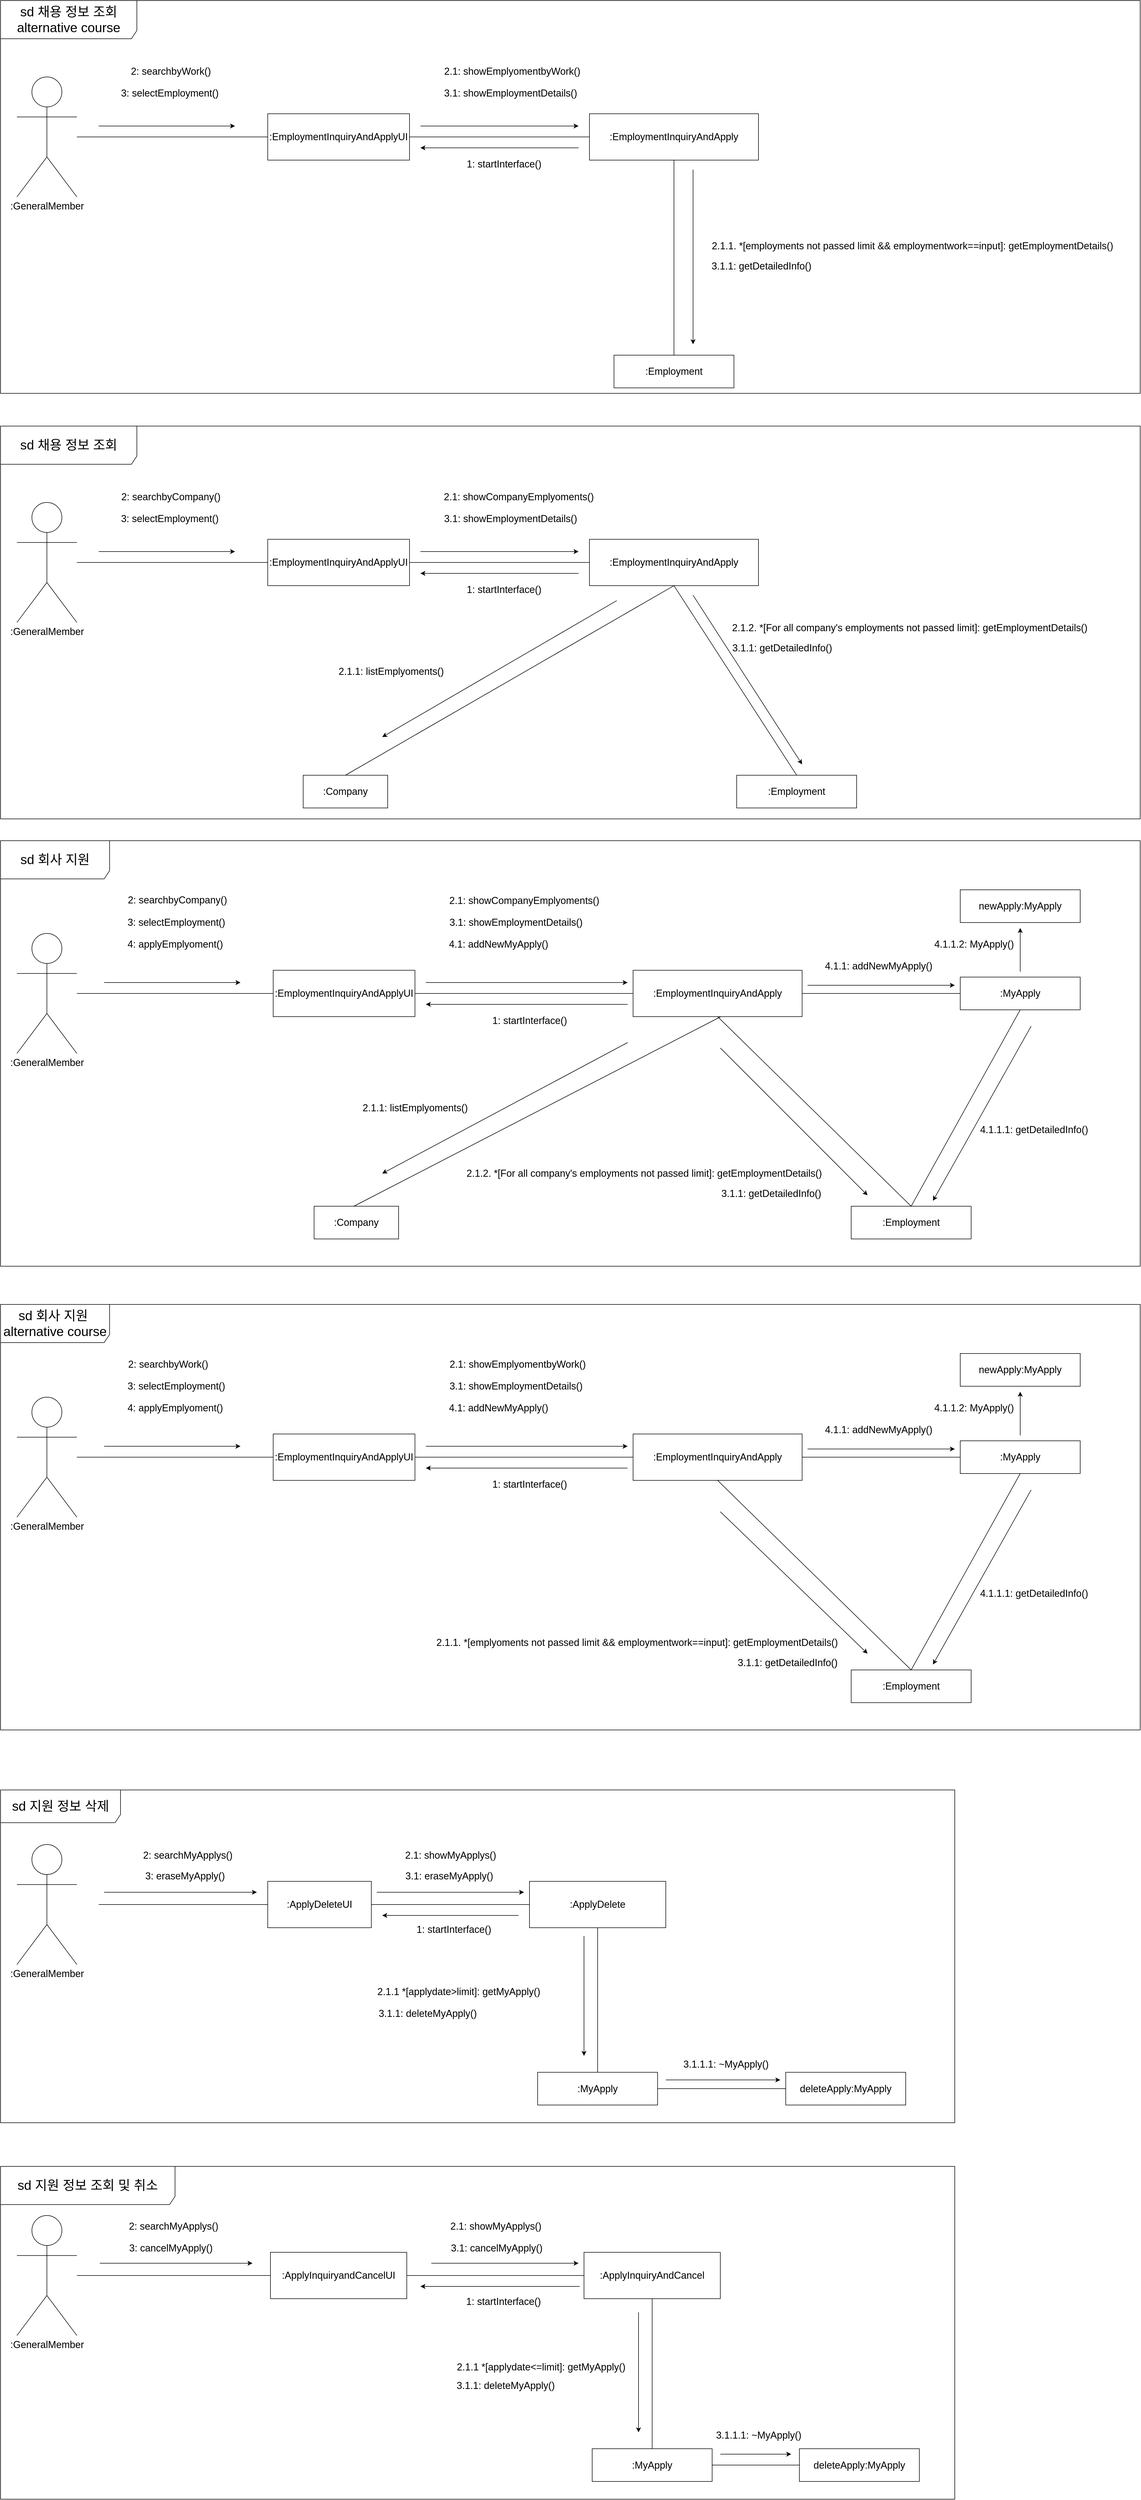 <mxfile version="21.2.8" type="device">
  <diagram name="페이지-1" id="loX1GWIg0YwVXHlp89LK">
    <mxGraphModel dx="1663" dy="4276" grid="1" gridSize="10" guides="1" tooltips="1" connect="1" arrows="1" fold="1" page="1" pageScale="1" pageWidth="827" pageHeight="1169" math="0" shadow="0">
      <root>
        <mxCell id="0" />
        <mxCell id="1" parent="0" />
        <mxCell id="quF1uSy7DQYUhARwBzJB-1" value="&lt;font style=&quot;font-size: 18px;&quot;&gt;:GeneralMember&lt;/font&gt;" style="shape=umlActor;verticalLabelPosition=bottom;verticalAlign=top;html=1;outlineConnect=0;" parent="1" vertex="1">
          <mxGeometry x="70" y="1360" width="110" height="220" as="geometry" />
        </mxCell>
        <mxCell id="quF1uSy7DQYUhARwBzJB-2" value="&lt;font style=&quot;font-size: 18px;&quot;&gt;:ApplyDeleteUI&lt;/font&gt;" style="rounded=0;whiteSpace=wrap;html=1;" parent="1" vertex="1">
          <mxGeometry x="530" y="1427.5" width="190" height="85" as="geometry" />
        </mxCell>
        <mxCell id="quF1uSy7DQYUhARwBzJB-3" value="&lt;font style=&quot;font-size: 18px;&quot;&gt;:ApplyDelete&lt;/font&gt;" style="rounded=0;whiteSpace=wrap;html=1;" parent="1" vertex="1">
          <mxGeometry x="1010" y="1427.5" width="250" height="85" as="geometry" />
        </mxCell>
        <mxCell id="quF1uSy7DQYUhARwBzJB-4" value="" style="endArrow=none;html=1;rounded=0;entryX=0;entryY=0.5;entryDx=0;entryDy=0;" parent="1" target="quF1uSy7DQYUhARwBzJB-2" edge="1">
          <mxGeometry width="50" height="50" relative="1" as="geometry">
            <mxPoint x="220" y="1470" as="sourcePoint" />
            <mxPoint x="910" y="1617.5" as="targetPoint" />
          </mxGeometry>
        </mxCell>
        <mxCell id="quF1uSy7DQYUhARwBzJB-5" value="" style="endArrow=none;html=1;rounded=0;entryX=1;entryY=0.5;entryDx=0;entryDy=0;exitX=0;exitY=0.5;exitDx=0;exitDy=0;" parent="1" source="quF1uSy7DQYUhARwBzJB-3" target="quF1uSy7DQYUhARwBzJB-2" edge="1">
          <mxGeometry width="50" height="50" relative="1" as="geometry">
            <mxPoint x="860" y="1667.5" as="sourcePoint" />
            <mxPoint x="910" y="1617.5" as="targetPoint" />
          </mxGeometry>
        </mxCell>
        <mxCell id="quF1uSy7DQYUhARwBzJB-6" value="&lt;font style=&quot;font-size: 18px;&quot;&gt;2: searchMyApplys()&lt;/font&gt;" style="text;html=1;align=center;verticalAlign=middle;resizable=0;points=[];autosize=1;strokeColor=none;fillColor=none;" parent="1" vertex="1">
          <mxGeometry x="288" y="1360" width="190" height="40" as="geometry" />
        </mxCell>
        <mxCell id="quF1uSy7DQYUhARwBzJB-7" value="" style="endArrow=classic;html=1;rounded=0;" parent="1" edge="1">
          <mxGeometry width="50" height="50" relative="1" as="geometry">
            <mxPoint x="230" y="1447.5" as="sourcePoint" />
            <mxPoint x="510" y="1447.5" as="targetPoint" />
          </mxGeometry>
        </mxCell>
        <mxCell id="quF1uSy7DQYUhARwBzJB-8" value="&lt;font style=&quot;font-size: 18px;&quot;&gt;2.1: showMyApplys()&lt;/font&gt;" style="text;html=1;align=center;verticalAlign=middle;resizable=0;points=[];autosize=1;strokeColor=none;fillColor=none;" parent="1" vertex="1">
          <mxGeometry x="770" y="1360" width="190" height="40" as="geometry" />
        </mxCell>
        <mxCell id="quF1uSy7DQYUhARwBzJB-9" value="&lt;font style=&quot;font-size: 18px;&quot;&gt;2.1.1 *[applydate&amp;gt;limit]: getMyApply()&lt;/font&gt;" style="text;html=1;align=center;verticalAlign=middle;resizable=0;points=[];autosize=1;strokeColor=none;fillColor=none;" parent="1" vertex="1">
          <mxGeometry x="720" y="1610" width="320" height="40" as="geometry" />
        </mxCell>
        <mxCell id="quF1uSy7DQYUhARwBzJB-10" value="&lt;font style=&quot;font-size: 18px;&quot;&gt;3: eraseMyApply()&lt;/font&gt;" style="text;html=1;align=center;verticalAlign=middle;resizable=0;points=[];autosize=1;strokeColor=none;fillColor=none;" parent="1" vertex="1">
          <mxGeometry x="293" y="1397.5" width="170" height="40" as="geometry" />
        </mxCell>
        <mxCell id="quF1uSy7DQYUhARwBzJB-11" value="&lt;font style=&quot;font-size: 18px;&quot;&gt;&amp;nbsp; &amp;nbsp; &amp;nbsp;3.1: eraseMyApply()&lt;/font&gt;" style="text;html=1;align=center;verticalAlign=middle;resizable=0;points=[];autosize=1;strokeColor=none;fillColor=none;" parent="1" vertex="1">
          <mxGeometry x="745" y="1397.5" width="210" height="40" as="geometry" />
        </mxCell>
        <mxCell id="quF1uSy7DQYUhARwBzJB-12" value="" style="endArrow=classic;html=1;rounded=0;" parent="1" edge="1">
          <mxGeometry width="50" height="50" relative="1" as="geometry">
            <mxPoint x="730" y="1447.5" as="sourcePoint" />
            <mxPoint x="1000" y="1447.5" as="targetPoint" />
          </mxGeometry>
        </mxCell>
        <mxCell id="quF1uSy7DQYUhARwBzJB-13" value="&lt;font style=&quot;font-size: 18px;&quot;&gt;3.1.1: deleteMyApply()&lt;/font&gt;" style="text;html=1;align=center;verticalAlign=middle;resizable=0;points=[];autosize=1;strokeColor=none;fillColor=none;" parent="1" vertex="1">
          <mxGeometry x="723" y="1650" width="200" height="40" as="geometry" />
        </mxCell>
        <mxCell id="quF1uSy7DQYUhARwBzJB-14" value="&lt;font style=&quot;font-size: 18px;&quot;&gt;deleteApply:MyApply&lt;/font&gt;" style="rounded=0;whiteSpace=wrap;html=1;" parent="1" vertex="1">
          <mxGeometry x="1480" y="1777.5" width="220" height="60" as="geometry" />
        </mxCell>
        <mxCell id="quF1uSy7DQYUhARwBzJB-15" value="" style="endArrow=none;html=1;rounded=0;exitX=1;exitY=0.5;exitDx=0;exitDy=0;entryX=0;entryY=0.5;entryDx=0;entryDy=0;" parent="1" target="quF1uSy7DQYUhARwBzJB-14" edge="1">
          <mxGeometry width="50" height="50" relative="1" as="geometry">
            <mxPoint x="1245" y="1807.5" as="sourcePoint" />
            <mxPoint x="1390" y="1737.5" as="targetPoint" />
          </mxGeometry>
        </mxCell>
        <mxCell id="quF1uSy7DQYUhARwBzJB-16" value="" style="endArrow=classic;html=1;rounded=0;" parent="1" edge="1">
          <mxGeometry width="50" height="50" relative="1" as="geometry">
            <mxPoint x="1260" y="1791.5" as="sourcePoint" />
            <mxPoint x="1470" y="1791.5" as="targetPoint" />
          </mxGeometry>
        </mxCell>
        <mxCell id="quF1uSy7DQYUhARwBzJB-17" value="&lt;font style=&quot;font-size: 18px;&quot;&gt;3.1.1.1: ~MyApply()&lt;/font&gt;" style="text;html=1;align=center;verticalAlign=middle;resizable=0;points=[];autosize=1;strokeColor=none;fillColor=none;" parent="1" vertex="1">
          <mxGeometry x="1280" y="1742.5" width="180" height="40" as="geometry" />
        </mxCell>
        <mxCell id="quF1uSy7DQYUhARwBzJB-18" value="&lt;font style=&quot;font-size: 18px;&quot;&gt;:MyApply&lt;/font&gt;" style="rounded=0;whiteSpace=wrap;html=1;" parent="1" vertex="1">
          <mxGeometry x="1025" y="1777.5" width="220" height="60" as="geometry" />
        </mxCell>
        <mxCell id="quF1uSy7DQYUhARwBzJB-19" value="" style="endArrow=none;html=1;rounded=0;entryX=0.5;entryY=0;entryDx=0;entryDy=0;exitX=0.5;exitY=1;exitDx=0;exitDy=0;" parent="1" source="quF1uSy7DQYUhARwBzJB-3" target="quF1uSy7DQYUhARwBzJB-18" edge="1">
          <mxGeometry width="50" height="50" relative="1" as="geometry">
            <mxPoint x="1260" y="1467.5" as="sourcePoint" />
            <mxPoint x="1060" y="1737.5" as="targetPoint" />
          </mxGeometry>
        </mxCell>
        <mxCell id="quF1uSy7DQYUhARwBzJB-20" value="" style="endArrow=classic;html=1;rounded=0;" parent="1" edge="1">
          <mxGeometry width="50" height="50" relative="1" as="geometry">
            <mxPoint x="1110" y="1527.5" as="sourcePoint" />
            <mxPoint x="1110" y="1747.5" as="targetPoint" />
          </mxGeometry>
        </mxCell>
        <mxCell id="quF1uSy7DQYUhARwBzJB-21" value="&lt;font style=&quot;font-size: 24px;&quot;&gt;sd 지원 정보 삭제&lt;/font&gt;" style="shape=umlFrame;whiteSpace=wrap;html=1;pointerEvents=0;width=220;height=60;" parent="1" vertex="1">
          <mxGeometry x="40" y="1260" width="1750" height="610" as="geometry" />
        </mxCell>
        <mxCell id="quF1uSy7DQYUhARwBzJB-22" value="&lt;font style=&quot;font-size: 24px;&quot;&gt;sd 지원 정보 조회 및 취소&lt;/font&gt;" style="shape=umlFrame;whiteSpace=wrap;html=1;pointerEvents=0;width=320;height=70;" parent="1" vertex="1">
          <mxGeometry x="40" y="1950" width="1750" height="610" as="geometry" />
        </mxCell>
        <mxCell id="quF1uSy7DQYUhARwBzJB-23" value="&lt;font style=&quot;font-size: 18px;&quot;&gt;:ApplyInquiryandCancelUI&lt;/font&gt;" style="rounded=0;whiteSpace=wrap;html=1;" parent="1" vertex="1">
          <mxGeometry x="535" y="2107.5" width="250" height="85" as="geometry" />
        </mxCell>
        <mxCell id="quF1uSy7DQYUhARwBzJB-24" value="&lt;font style=&quot;font-size: 18px;&quot;&gt;:ApplyInquiryAndCancel&lt;/font&gt;" style="rounded=0;whiteSpace=wrap;html=1;" parent="1" vertex="1">
          <mxGeometry x="1110" y="2107.5" width="250" height="85" as="geometry" />
        </mxCell>
        <mxCell id="quF1uSy7DQYUhARwBzJB-25" value="&lt;font style=&quot;font-size: 18px;&quot;&gt;:GeneralMember&lt;/font&gt;" style="shape=umlActor;verticalLabelPosition=bottom;verticalAlign=top;html=1;outlineConnect=0;" parent="1" vertex="1">
          <mxGeometry x="70" y="2040" width="110" height="220" as="geometry" />
        </mxCell>
        <mxCell id="quF1uSy7DQYUhARwBzJB-26" value="" style="endArrow=none;html=1;rounded=0;entryX=0;entryY=0.5;entryDx=0;entryDy=0;" parent="1" source="quF1uSy7DQYUhARwBzJB-25" target="quF1uSy7DQYUhARwBzJB-23" edge="1">
          <mxGeometry width="50" height="50" relative="1" as="geometry">
            <mxPoint x="900" y="2347.5" as="sourcePoint" />
            <mxPoint x="950" y="2297.5" as="targetPoint" />
          </mxGeometry>
        </mxCell>
        <mxCell id="quF1uSy7DQYUhARwBzJB-27" value="" style="endArrow=none;html=1;rounded=0;entryX=1;entryY=0.5;entryDx=0;entryDy=0;exitX=0;exitY=0.5;exitDx=0;exitDy=0;" parent="1" source="quF1uSy7DQYUhARwBzJB-24" target="quF1uSy7DQYUhARwBzJB-23" edge="1">
          <mxGeometry width="50" height="50" relative="1" as="geometry">
            <mxPoint x="900" y="2347.5" as="sourcePoint" />
            <mxPoint x="950" y="2297.5" as="targetPoint" />
          </mxGeometry>
        </mxCell>
        <mxCell id="quF1uSy7DQYUhARwBzJB-28" value="&lt;font style=&quot;font-size: 18px;&quot;&gt;2: searchMyApplys()&lt;/font&gt;" style="text;html=1;align=center;verticalAlign=middle;resizable=0;points=[];autosize=1;strokeColor=none;fillColor=none;" parent="1" vertex="1">
          <mxGeometry x="262" y="2040" width="190" height="40" as="geometry" />
        </mxCell>
        <mxCell id="quF1uSy7DQYUhARwBzJB-29" value="" style="endArrow=classic;html=1;rounded=0;" parent="1" edge="1">
          <mxGeometry width="50" height="50" relative="1" as="geometry">
            <mxPoint x="222" y="2127.5" as="sourcePoint" />
            <mxPoint x="502" y="2127.5" as="targetPoint" />
          </mxGeometry>
        </mxCell>
        <mxCell id="quF1uSy7DQYUhARwBzJB-30" value="&lt;font style=&quot;font-size: 18px;&quot;&gt;2.1: showMyApplys()&lt;/font&gt;" style="text;html=1;align=center;verticalAlign=middle;resizable=0;points=[];autosize=1;strokeColor=none;fillColor=none;" parent="1" vertex="1">
          <mxGeometry x="853" y="2040" width="190" height="40" as="geometry" />
        </mxCell>
        <mxCell id="quF1uSy7DQYUhARwBzJB-31" value="&lt;font style=&quot;font-size: 18px;&quot;&gt;:MyApply&lt;/font&gt;" style="rounded=0;whiteSpace=wrap;html=1;" parent="1" vertex="1">
          <mxGeometry x="1125" y="2467.5" width="220" height="60" as="geometry" />
        </mxCell>
        <mxCell id="quF1uSy7DQYUhARwBzJB-32" value="" style="endArrow=none;html=1;rounded=0;entryX=0.5;entryY=1;entryDx=0;entryDy=0;exitX=0.5;exitY=0;exitDx=0;exitDy=0;" parent="1" source="quF1uSy7DQYUhARwBzJB-31" target="quF1uSy7DQYUhARwBzJB-24" edge="1">
          <mxGeometry width="50" height="50" relative="1" as="geometry">
            <mxPoint x="920" y="2347.5" as="sourcePoint" />
            <mxPoint x="970" y="2297.5" as="targetPoint" />
          </mxGeometry>
        </mxCell>
        <mxCell id="quF1uSy7DQYUhARwBzJB-33" value="" style="endArrow=classic;html=1;rounded=0;" parent="1" edge="1">
          <mxGeometry width="50" height="50" relative="1" as="geometry">
            <mxPoint x="1210" y="2217.5" as="sourcePoint" />
            <mxPoint x="1210" y="2437.5" as="targetPoint" />
          </mxGeometry>
        </mxCell>
        <mxCell id="quF1uSy7DQYUhARwBzJB-34" value="&lt;font style=&quot;font-size: 18px;&quot;&gt;2.1.1 *[applydate&amp;lt;=limit]: getMyApply()&lt;/font&gt;" style="text;html=1;align=center;verticalAlign=middle;resizable=0;points=[];autosize=1;strokeColor=none;fillColor=none;" parent="1" vertex="1">
          <mxGeometry x="866" y="2298" width="330" height="40" as="geometry" />
        </mxCell>
        <mxCell id="quF1uSy7DQYUhARwBzJB-35" value="&lt;font style=&quot;font-size: 18px;&quot;&gt;3: cancelMyApply()&lt;/font&gt;" style="text;html=1;align=center;verticalAlign=middle;resizable=0;points=[];autosize=1;strokeColor=none;fillColor=none;" parent="1" vertex="1">
          <mxGeometry x="262" y="2080" width="180" height="40" as="geometry" />
        </mxCell>
        <mxCell id="quF1uSy7DQYUhARwBzJB-36" value="&lt;font style=&quot;font-size: 18px;&quot;&gt;&amp;nbsp; &amp;nbsp; &amp;nbsp;3.1: cancelMyApply()&lt;/font&gt;" style="text;html=1;align=center;verticalAlign=middle;resizable=0;points=[];autosize=1;strokeColor=none;fillColor=none;" parent="1" vertex="1">
          <mxGeometry x="827" y="2080" width="220" height="40" as="geometry" />
        </mxCell>
        <mxCell id="quF1uSy7DQYUhARwBzJB-37" value="" style="endArrow=classic;html=1;rounded=0;" parent="1" edge="1">
          <mxGeometry width="50" height="50" relative="1" as="geometry">
            <mxPoint x="830" y="2127.5" as="sourcePoint" />
            <mxPoint x="1100" y="2127.5" as="targetPoint" />
          </mxGeometry>
        </mxCell>
        <mxCell id="quF1uSy7DQYUhARwBzJB-38" value="&lt;font style=&quot;font-size: 18px;&quot;&gt;3.1.1: deleteMyApply()&lt;/font&gt;" style="text;html=1;align=center;verticalAlign=middle;resizable=0;points=[];autosize=1;strokeColor=none;fillColor=none;" parent="1" vertex="1">
          <mxGeometry x="866" y="2331.5" width="200" height="40" as="geometry" />
        </mxCell>
        <mxCell id="quF1uSy7DQYUhARwBzJB-39" value="&lt;font style=&quot;font-size: 18px;&quot;&gt;deleteApply:MyApply&lt;/font&gt;" style="rounded=0;whiteSpace=wrap;html=1;" parent="1" vertex="1">
          <mxGeometry x="1505" y="2467.5" width="220" height="60" as="geometry" />
        </mxCell>
        <mxCell id="quF1uSy7DQYUhARwBzJB-40" value="&lt;font style=&quot;font-size: 18px;&quot;&gt;3.1.1.1: ~MyApply()&lt;/font&gt;" style="text;html=1;align=center;verticalAlign=middle;resizable=0;points=[];autosize=1;strokeColor=none;fillColor=none;" parent="1" vertex="1">
          <mxGeometry x="1340" y="2422.5" width="180" height="40" as="geometry" />
        </mxCell>
        <mxCell id="quF1uSy7DQYUhARwBzJB-41" value="" style="endArrow=classic;html=1;rounded=0;" parent="1" edge="1">
          <mxGeometry width="50" height="50" relative="1" as="geometry">
            <mxPoint x="1360" y="2477.5" as="sourcePoint" />
            <mxPoint x="1490" y="2477.5" as="targetPoint" />
          </mxGeometry>
        </mxCell>
        <mxCell id="quF1uSy7DQYUhARwBzJB-42" value="" style="endArrow=none;html=1;rounded=0;entryX=0;entryY=0.5;entryDx=0;entryDy=0;exitX=1;exitY=0.5;exitDx=0;exitDy=0;" parent="1" source="quF1uSy7DQYUhARwBzJB-31" target="quF1uSy7DQYUhARwBzJB-39" edge="1">
          <mxGeometry width="50" height="50" relative="1" as="geometry">
            <mxPoint x="1340" y="2497.5" as="sourcePoint" />
            <mxPoint x="1540" y="2498" as="targetPoint" />
          </mxGeometry>
        </mxCell>
        <mxCell id="yYso_XX4nIZLWj4gBr1q-2" value="" style="group" parent="1" vertex="1" connectable="0">
          <mxGeometry x="810" y="2170" width="292" height="48" as="geometry" />
        </mxCell>
        <mxCell id="yYso_XX4nIZLWj4gBr1q-3" value="" style="endArrow=classic;html=1;rounded=0;" parent="yYso_XX4nIZLWj4gBr1q-2" edge="1">
          <mxGeometry width="50" height="50" relative="1" as="geometry">
            <mxPoint x="292" as="sourcePoint" />
            <mxPoint as="targetPoint" />
          </mxGeometry>
        </mxCell>
        <mxCell id="yYso_XX4nIZLWj4gBr1q-4" value="&lt;font style=&quot;font-size: 18px;&quot;&gt;1: startInterface()&lt;/font&gt;" style="text;html=1;align=center;verticalAlign=middle;resizable=0;points=[];autosize=1;strokeColor=none;fillColor=none;" parent="yYso_XX4nIZLWj4gBr1q-2" vertex="1">
          <mxGeometry x="71.811" y="8" width="160" height="40" as="geometry" />
        </mxCell>
        <mxCell id="yYso_XX4nIZLWj4gBr1q-5" value="" style="group" parent="1" vertex="1" connectable="0">
          <mxGeometry x="740" y="1490" width="250" height="46" as="geometry" />
        </mxCell>
        <mxCell id="yYso_XX4nIZLWj4gBr1q-6" value="" style="endArrow=classic;html=1;rounded=0;" parent="yYso_XX4nIZLWj4gBr1q-5" edge="1">
          <mxGeometry width="50" height="50" relative="1" as="geometry">
            <mxPoint x="250" as="sourcePoint" />
            <mxPoint as="targetPoint" />
          </mxGeometry>
        </mxCell>
        <mxCell id="yYso_XX4nIZLWj4gBr1q-7" value="&lt;font style=&quot;font-size: 18px;&quot;&gt;1: startInterface()&lt;/font&gt;" style="text;html=1;align=center;verticalAlign=middle;resizable=0;points=[];autosize=1;strokeColor=none;fillColor=none;" parent="yYso_XX4nIZLWj4gBr1q-5" vertex="1">
          <mxGeometry x="51.324" y="6" width="160" height="40" as="geometry" />
        </mxCell>
        <mxCell id="WO4MqIb6YECw_nZwngJ--2" value="" style="group" parent="1" vertex="1" connectable="0">
          <mxGeometry x="40" y="-1240" width="2090" height="720" as="geometry" />
        </mxCell>
        <mxCell id="quF1uSy7DQYUhARwBzJB-43" value="&lt;font style=&quot;font-size: 24px;&quot;&gt;sd 채용 정보 조회&lt;/font&gt;" style="shape=umlFrame;whiteSpace=wrap;html=1;pointerEvents=0;width=250;height=70;" parent="WO4MqIb6YECw_nZwngJ--2" vertex="1">
          <mxGeometry width="2090" height="720" as="geometry" />
        </mxCell>
        <mxCell id="quF1uSy7DQYUhARwBzJB-44" value="&lt;font style=&quot;font-size: 18px;&quot;&gt;:GeneralMember&lt;/font&gt;" style="shape=umlActor;verticalLabelPosition=bottom;verticalAlign=top;html=1;outlineConnect=0;" parent="WO4MqIb6YECw_nZwngJ--2" vertex="1">
          <mxGeometry x="30" y="140" width="110" height="220" as="geometry" />
        </mxCell>
        <mxCell id="quF1uSy7DQYUhARwBzJB-45" value="&lt;font style=&quot;font-size: 18px;&quot;&gt;:EmploymentInquiryAndApplyUI&lt;/font&gt;" style="rounded=0;whiteSpace=wrap;html=1;" parent="WO4MqIb6YECw_nZwngJ--2" vertex="1">
          <mxGeometry x="490" y="207.5" width="260" height="85" as="geometry" />
        </mxCell>
        <mxCell id="quF1uSy7DQYUhARwBzJB-46" value="&lt;font style=&quot;font-size: 18px;&quot;&gt;:EmploymentInquiryAndApply&lt;/font&gt;" style="rounded=0;whiteSpace=wrap;html=1;" parent="WO4MqIb6YECw_nZwngJ--2" vertex="1">
          <mxGeometry x="1080" y="207.5" width="310" height="85" as="geometry" />
        </mxCell>
        <mxCell id="quF1uSy7DQYUhARwBzJB-47" value="" style="endArrow=none;html=1;rounded=0;entryX=0;entryY=0.5;entryDx=0;entryDy=0;" parent="WO4MqIb6YECw_nZwngJ--2" source="quF1uSy7DQYUhARwBzJB-44" target="quF1uSy7DQYUhARwBzJB-45" edge="1">
          <mxGeometry width="50" height="50" relative="1" as="geometry">
            <mxPoint x="290" y="287.5" as="sourcePoint" />
            <mxPoint x="340" y="237.5" as="targetPoint" />
          </mxGeometry>
        </mxCell>
        <mxCell id="quF1uSy7DQYUhARwBzJB-48" value="" style="endArrow=none;html=1;rounded=0;entryX=0;entryY=0.5;entryDx=0;entryDy=0;exitX=1;exitY=0.5;exitDx=0;exitDy=0;" parent="WO4MqIb6YECw_nZwngJ--2" source="quF1uSy7DQYUhARwBzJB-45" target="quF1uSy7DQYUhARwBzJB-46" edge="1">
          <mxGeometry width="50" height="50" relative="1" as="geometry">
            <mxPoint x="860" y="270" as="sourcePoint" />
            <mxPoint x="910" y="220" as="targetPoint" />
          </mxGeometry>
        </mxCell>
        <mxCell id="quF1uSy7DQYUhARwBzJB-49" value="&lt;font style=&quot;font-size: 18px;&quot;&gt;:Company&lt;/font&gt;" style="rounded=0;whiteSpace=wrap;html=1;" parent="WO4MqIb6YECw_nZwngJ--2" vertex="1">
          <mxGeometry x="555" y="640" width="155" height="60" as="geometry" />
        </mxCell>
        <mxCell id="quF1uSy7DQYUhARwBzJB-50" value="&lt;font style=&quot;font-size: 18px;&quot;&gt;:Employment&lt;/font&gt;" style="rounded=0;whiteSpace=wrap;html=1;" parent="WO4MqIb6YECw_nZwngJ--2" vertex="1">
          <mxGeometry x="1350" y="640" width="220" height="60" as="geometry" />
        </mxCell>
        <mxCell id="quF1uSy7DQYUhARwBzJB-51" value="" style="endArrow=none;html=1;rounded=0;exitX=0.5;exitY=0;exitDx=0;exitDy=0;entryX=0.5;entryY=1;entryDx=0;entryDy=0;" parent="WO4MqIb6YECw_nZwngJ--2" source="quF1uSy7DQYUhARwBzJB-49" target="quF1uSy7DQYUhARwBzJB-46" edge="1">
          <mxGeometry width="50" height="50" relative="1" as="geometry">
            <mxPoint x="780" y="520" as="sourcePoint" />
            <mxPoint x="830" y="470" as="targetPoint" />
          </mxGeometry>
        </mxCell>
        <mxCell id="quF1uSy7DQYUhARwBzJB-52" value="" style="endArrow=none;html=1;rounded=0;exitX=0.5;exitY=0;exitDx=0;exitDy=0;entryX=0.5;entryY=1;entryDx=0;entryDy=0;" parent="WO4MqIb6YECw_nZwngJ--2" source="quF1uSy7DQYUhARwBzJB-50" target="quF1uSy7DQYUhARwBzJB-46" edge="1">
          <mxGeometry width="50" height="50" relative="1" as="geometry">
            <mxPoint x="1010" y="570" as="sourcePoint" />
            <mxPoint x="1130" y="300" as="targetPoint" />
          </mxGeometry>
        </mxCell>
        <mxCell id="quF1uSy7DQYUhARwBzJB-54" value="" style="endArrow=classic;html=1;rounded=0;" parent="WO4MqIb6YECw_nZwngJ--2" edge="1">
          <mxGeometry width="50" height="50" relative="1" as="geometry">
            <mxPoint x="1130" y="320" as="sourcePoint" />
            <mxPoint x="700" y="570" as="targetPoint" />
          </mxGeometry>
        </mxCell>
        <mxCell id="quF1uSy7DQYUhARwBzJB-55" value="" style="endArrow=classic;html=1;rounded=0;" parent="WO4MqIb6YECw_nZwngJ--2" edge="1">
          <mxGeometry width="50" height="50" relative="1" as="geometry">
            <mxPoint x="1270" y="310" as="sourcePoint" />
            <mxPoint x="1470" y="620" as="targetPoint" />
          </mxGeometry>
        </mxCell>
        <mxCell id="quF1uSy7DQYUhARwBzJB-56" value="" style="endArrow=classic;html=1;rounded=0;" parent="WO4MqIb6YECw_nZwngJ--2" edge="1">
          <mxGeometry width="50" height="50" relative="1" as="geometry">
            <mxPoint x="770" y="230" as="sourcePoint" />
            <mxPoint x="1060" y="230" as="targetPoint" />
          </mxGeometry>
        </mxCell>
        <mxCell id="quF1uSy7DQYUhARwBzJB-57" value="" style="endArrow=classic;html=1;rounded=0;" parent="WO4MqIb6YECw_nZwngJ--2" edge="1">
          <mxGeometry width="50" height="50" relative="1" as="geometry">
            <mxPoint x="180" y="230" as="sourcePoint" />
            <mxPoint x="430" y="230" as="targetPoint" />
          </mxGeometry>
        </mxCell>
        <mxCell id="quF1uSy7DQYUhARwBzJB-58" value="" style="endArrow=classic;html=1;rounded=0;" parent="WO4MqIb6YECw_nZwngJ--2" edge="1">
          <mxGeometry width="50" height="50" relative="1" as="geometry">
            <mxPoint x="1060" y="270" as="sourcePoint" />
            <mxPoint x="770" y="270" as="targetPoint" />
          </mxGeometry>
        </mxCell>
        <mxCell id="quF1uSy7DQYUhARwBzJB-59" value="&lt;font style=&quot;font-size: 18px;&quot;&gt;1: startInterface()&lt;/font&gt;" style="text;html=1;align=center;verticalAlign=middle;resizable=0;points=[];autosize=1;strokeColor=none;fillColor=none;" parent="WO4MqIb6YECw_nZwngJ--2" vertex="1">
          <mxGeometry x="843" y="280" width="160" height="40" as="geometry" />
        </mxCell>
        <mxCell id="quF1uSy7DQYUhARwBzJB-60" value="&lt;font style=&quot;font-size: 18px;&quot;&gt;2: searchbyCompany()&lt;/font&gt;" style="text;html=1;align=center;verticalAlign=middle;resizable=0;points=[];autosize=1;strokeColor=none;fillColor=none;" parent="WO4MqIb6YECw_nZwngJ--2" vertex="1">
          <mxGeometry x="207" y="110" width="210" height="40" as="geometry" />
        </mxCell>
        <mxCell id="quF1uSy7DQYUhARwBzJB-61" value="&lt;font style=&quot;font-size: 18px;&quot;&gt;2.1: showCompanyEmplyoments()&lt;/font&gt;" style="text;html=1;align=center;verticalAlign=middle;resizable=0;points=[];autosize=1;strokeColor=none;fillColor=none;" parent="WO4MqIb6YECw_nZwngJ--2" vertex="1">
          <mxGeometry x="800" y="110" width="300" height="40" as="geometry" />
        </mxCell>
        <mxCell id="quF1uSy7DQYUhARwBzJB-62" value="&lt;font style=&quot;font-size: 18px;&quot;&gt;2.1.1: listEmplyoments()&lt;/font&gt;" style="text;html=1;align=center;verticalAlign=middle;resizable=0;points=[];autosize=1;strokeColor=none;fillColor=none;" parent="WO4MqIb6YECw_nZwngJ--2" vertex="1">
          <mxGeometry x="606" y="430" width="220" height="40" as="geometry" />
        </mxCell>
        <mxCell id="quF1uSy7DQYUhARwBzJB-63" value="&lt;font style=&quot;font-size: 18px;&quot;&gt;2.1.2. *[For all company&#39;s employments not passed limit]: getEmploymentDetails()&lt;/font&gt;" style="text;html=1;align=center;verticalAlign=middle;resizable=0;points=[];autosize=1;strokeColor=none;fillColor=none;" parent="WO4MqIb6YECw_nZwngJ--2" vertex="1">
          <mxGeometry x="1327" y="350" width="680" height="40" as="geometry" />
        </mxCell>
        <mxCell id="quF1uSy7DQYUhARwBzJB-64" value="&lt;font style=&quot;font-size: 18px;&quot;&gt;3.1: showEmploymentDetails()&lt;/font&gt;" style="text;html=1;align=center;verticalAlign=middle;resizable=0;points=[];autosize=1;strokeColor=none;fillColor=none;" parent="WO4MqIb6YECw_nZwngJ--2" vertex="1">
          <mxGeometry x="800" y="150" width="270" height="40" as="geometry" />
        </mxCell>
        <mxCell id="quF1uSy7DQYUhARwBzJB-65" value="&lt;span style=&quot;color: rgb(0, 0, 0); font-family: Helvetica; font-size: 18px; font-style: normal; font-variant-ligatures: normal; font-variant-caps: normal; font-weight: 400; letter-spacing: normal; orphans: 2; text-align: center; text-indent: 0px; text-transform: none; widows: 2; word-spacing: 0px; -webkit-text-stroke-width: 0px; background-color: rgb(251, 251, 251); text-decoration-thickness: initial; text-decoration-style: initial; text-decoration-color: initial; float: none; display: inline !important;&quot;&gt;3.1.1: getDetailedInfo()&lt;/span&gt;" style="text;whiteSpace=wrap;html=1;" parent="WO4MqIb6YECw_nZwngJ--2" vertex="1">
          <mxGeometry x="1340" y="390" width="560" height="50" as="geometry" />
        </mxCell>
        <mxCell id="quF1uSy7DQYUhARwBzJB-66" value="&lt;font style=&quot;font-size: 18px;&quot;&gt;3: selectEmployment()&lt;/font&gt;" style="text;html=1;align=center;verticalAlign=middle;resizable=0;points=[];autosize=1;strokeColor=none;fillColor=none;" parent="WO4MqIb6YECw_nZwngJ--2" vertex="1">
          <mxGeometry x="210" y="150" width="200" height="40" as="geometry" />
        </mxCell>
        <mxCell id="WO4MqIb6YECw_nZwngJ--3" value="" style="group" parent="1" vertex="1" connectable="0">
          <mxGeometry x="40" y="-2020" width="2090" height="720" as="geometry" />
        </mxCell>
        <mxCell id="WO4MqIb6YECw_nZwngJ--4" value="&lt;font style=&quot;font-size: 24px;&quot;&gt;sd 채용 정보 조회 alternative course&lt;/font&gt;" style="shape=umlFrame;whiteSpace=wrap;html=1;pointerEvents=0;width=250;height=70;" parent="WO4MqIb6YECw_nZwngJ--3" vertex="1">
          <mxGeometry width="2090" height="720" as="geometry" />
        </mxCell>
        <mxCell id="WO4MqIb6YECw_nZwngJ--5" value="&lt;font style=&quot;font-size: 18px;&quot;&gt;:GeneralMember&lt;/font&gt;" style="shape=umlActor;verticalLabelPosition=bottom;verticalAlign=top;html=1;outlineConnect=0;" parent="WO4MqIb6YECw_nZwngJ--3" vertex="1">
          <mxGeometry x="30" y="140" width="110" height="220" as="geometry" />
        </mxCell>
        <mxCell id="WO4MqIb6YECw_nZwngJ--6" value="&lt;font style=&quot;font-size: 18px;&quot;&gt;:EmploymentInquiryAndApplyUI&lt;/font&gt;" style="rounded=0;whiteSpace=wrap;html=1;" parent="WO4MqIb6YECw_nZwngJ--3" vertex="1">
          <mxGeometry x="490" y="207.5" width="260" height="85" as="geometry" />
        </mxCell>
        <mxCell id="WO4MqIb6YECw_nZwngJ--7" value="&lt;font style=&quot;font-size: 18px;&quot;&gt;:EmploymentInquiryAndApply&lt;/font&gt;" style="rounded=0;whiteSpace=wrap;html=1;" parent="WO4MqIb6YECw_nZwngJ--3" vertex="1">
          <mxGeometry x="1080" y="207.5" width="310" height="85" as="geometry" />
        </mxCell>
        <mxCell id="WO4MqIb6YECw_nZwngJ--8" value="" style="endArrow=none;html=1;rounded=0;entryX=0;entryY=0.5;entryDx=0;entryDy=0;" parent="WO4MqIb6YECw_nZwngJ--3" source="WO4MqIb6YECw_nZwngJ--5" target="WO4MqIb6YECw_nZwngJ--6" edge="1">
          <mxGeometry width="50" height="50" relative="1" as="geometry">
            <mxPoint x="290" y="287.5" as="sourcePoint" />
            <mxPoint x="340" y="237.5" as="targetPoint" />
          </mxGeometry>
        </mxCell>
        <mxCell id="WO4MqIb6YECw_nZwngJ--9" value="" style="endArrow=none;html=1;rounded=0;entryX=0;entryY=0.5;entryDx=0;entryDy=0;exitX=1;exitY=0.5;exitDx=0;exitDy=0;" parent="WO4MqIb6YECw_nZwngJ--3" source="WO4MqIb6YECw_nZwngJ--6" target="WO4MqIb6YECw_nZwngJ--7" edge="1">
          <mxGeometry width="50" height="50" relative="1" as="geometry">
            <mxPoint x="860" y="270" as="sourcePoint" />
            <mxPoint x="910" y="220" as="targetPoint" />
          </mxGeometry>
        </mxCell>
        <mxCell id="WO4MqIb6YECw_nZwngJ--11" value="&lt;font style=&quot;font-size: 18px;&quot;&gt;:Employment&lt;/font&gt;" style="rounded=0;whiteSpace=wrap;html=1;" parent="WO4MqIb6YECw_nZwngJ--3" vertex="1">
          <mxGeometry x="1125" y="650" width="220" height="60" as="geometry" />
        </mxCell>
        <mxCell id="WO4MqIb6YECw_nZwngJ--13" value="" style="endArrow=none;html=1;rounded=0;exitX=0.5;exitY=0;exitDx=0;exitDy=0;entryX=0.5;entryY=1;entryDx=0;entryDy=0;" parent="WO4MqIb6YECw_nZwngJ--3" source="WO4MqIb6YECw_nZwngJ--11" target="WO4MqIb6YECw_nZwngJ--7" edge="1">
          <mxGeometry width="50" height="50" relative="1" as="geometry">
            <mxPoint x="1010" y="570" as="sourcePoint" />
            <mxPoint x="1130" y="300" as="targetPoint" />
          </mxGeometry>
        </mxCell>
        <mxCell id="WO4MqIb6YECw_nZwngJ--15" value="" style="endArrow=classic;html=1;rounded=0;" parent="WO4MqIb6YECw_nZwngJ--3" edge="1">
          <mxGeometry width="50" height="50" relative="1" as="geometry">
            <mxPoint x="1270" y="310" as="sourcePoint" />
            <mxPoint x="1270" y="630" as="targetPoint" />
          </mxGeometry>
        </mxCell>
        <mxCell id="WO4MqIb6YECw_nZwngJ--16" value="" style="endArrow=classic;html=1;rounded=0;" parent="WO4MqIb6YECw_nZwngJ--3" edge="1">
          <mxGeometry width="50" height="50" relative="1" as="geometry">
            <mxPoint x="770" y="230" as="sourcePoint" />
            <mxPoint x="1060" y="230" as="targetPoint" />
          </mxGeometry>
        </mxCell>
        <mxCell id="WO4MqIb6YECw_nZwngJ--17" value="" style="endArrow=classic;html=1;rounded=0;" parent="WO4MqIb6YECw_nZwngJ--3" edge="1">
          <mxGeometry width="50" height="50" relative="1" as="geometry">
            <mxPoint x="180" y="230" as="sourcePoint" />
            <mxPoint x="430" y="230" as="targetPoint" />
          </mxGeometry>
        </mxCell>
        <mxCell id="WO4MqIb6YECw_nZwngJ--18" value="" style="endArrow=classic;html=1;rounded=0;" parent="WO4MqIb6YECw_nZwngJ--3" edge="1">
          <mxGeometry width="50" height="50" relative="1" as="geometry">
            <mxPoint x="1060" y="270" as="sourcePoint" />
            <mxPoint x="770" y="270" as="targetPoint" />
          </mxGeometry>
        </mxCell>
        <mxCell id="WO4MqIb6YECw_nZwngJ--19" value="&lt;font style=&quot;font-size: 18px;&quot;&gt;1: startInterface()&lt;/font&gt;" style="text;html=1;align=center;verticalAlign=middle;resizable=0;points=[];autosize=1;strokeColor=none;fillColor=none;" parent="WO4MqIb6YECw_nZwngJ--3" vertex="1">
          <mxGeometry x="843" y="280" width="160" height="40" as="geometry" />
        </mxCell>
        <mxCell id="WO4MqIb6YECw_nZwngJ--20" value="&lt;font style=&quot;font-size: 18px;&quot;&gt;2: searchbyWork()&lt;/font&gt;" style="text;html=1;align=center;verticalAlign=middle;resizable=0;points=[];autosize=1;strokeColor=none;fillColor=none;" parent="WO4MqIb6YECw_nZwngJ--3" vertex="1">
          <mxGeometry x="227" y="110" width="170" height="40" as="geometry" />
        </mxCell>
        <mxCell id="WO4MqIb6YECw_nZwngJ--21" value="&lt;font style=&quot;font-size: 18px;&quot;&gt;2.1: showEmplyomentbyWork()&lt;/font&gt;" style="text;html=1;align=center;verticalAlign=middle;resizable=0;points=[];autosize=1;strokeColor=none;fillColor=none;" parent="WO4MqIb6YECw_nZwngJ--3" vertex="1">
          <mxGeometry x="803" y="110" width="270" height="40" as="geometry" />
        </mxCell>
        <mxCell id="WO4MqIb6YECw_nZwngJ--24" value="&lt;font style=&quot;font-size: 18px;&quot;&gt;3.1: showEmploymentDetails()&lt;/font&gt;" style="text;html=1;align=center;verticalAlign=middle;resizable=0;points=[];autosize=1;strokeColor=none;fillColor=none;" parent="WO4MqIb6YECw_nZwngJ--3" vertex="1">
          <mxGeometry x="800" y="150" width="270" height="40" as="geometry" />
        </mxCell>
        <mxCell id="WO4MqIb6YECw_nZwngJ--26" value="&lt;font style=&quot;font-size: 18px;&quot;&gt;3: selectEmployment()&lt;/font&gt;" style="text;html=1;align=center;verticalAlign=middle;resizable=0;points=[];autosize=1;strokeColor=none;fillColor=none;" parent="WO4MqIb6YECw_nZwngJ--3" vertex="1">
          <mxGeometry x="210" y="150" width="200" height="40" as="geometry" />
        </mxCell>
        <mxCell id="WO4MqIb6YECw_nZwngJ--27" value="" style="group" parent="WO4MqIb6YECw_nZwngJ--3" vertex="1" connectable="0">
          <mxGeometry x="1290" y="430" width="730" height="90" as="geometry" />
        </mxCell>
        <mxCell id="WO4MqIb6YECw_nZwngJ--23" value="&lt;font style=&quot;font-size: 18px;&quot;&gt;2.1.1. *[employments not passed limit &amp;amp;&amp;amp; employmentwork==input]: getEmploymentDetails()&lt;/font&gt;" style="text;html=1;align=center;verticalAlign=middle;resizable=0;points=[];autosize=1;strokeColor=none;fillColor=none;" parent="WO4MqIb6YECw_nZwngJ--27" vertex="1">
          <mxGeometry x="2" width="760" height="40" as="geometry" />
        </mxCell>
        <mxCell id="WO4MqIb6YECw_nZwngJ--25" value="&lt;span style=&quot;color: rgb(0, 0, 0); font-family: Helvetica; font-size: 18px; font-style: normal; font-variant-ligatures: normal; font-variant-caps: normal; font-weight: 400; letter-spacing: normal; orphans: 2; text-align: center; text-indent: 0px; text-transform: none; widows: 2; word-spacing: 0px; -webkit-text-stroke-width: 0px; background-color: rgb(251, 251, 251); text-decoration-thickness: initial; text-decoration-style: initial; text-decoration-color: initial; float: none; display: inline !important;&quot;&gt;3.1.1: getDetailedInfo()&lt;/span&gt;" style="text;whiteSpace=wrap;html=1;" parent="WO4MqIb6YECw_nZwngJ--27" vertex="1">
          <mxGeometry x="12" y="40" width="560" height="50" as="geometry" />
        </mxCell>
        <mxCell id="WO4MqIb6YECw_nZwngJ--64" value="" style="group" parent="1" vertex="1" connectable="0">
          <mxGeometry x="40" y="370" width="2090" height="780" as="geometry" />
        </mxCell>
        <mxCell id="LOlrtVlAbT6EiUQsh2Mm-1" value="&lt;font style=&quot;font-size: 18px;&quot;&gt;:GeneralMember&lt;/font&gt;" style="shape=umlActor;verticalLabelPosition=bottom;verticalAlign=top;html=1;outlineConnect=0;" parent="WO4MqIb6YECw_nZwngJ--64" vertex="1">
          <mxGeometry x="30" y="170" width="110" height="220" as="geometry" />
        </mxCell>
        <mxCell id="LOlrtVlAbT6EiUQsh2Mm-2" value="&lt;font style=&quot;font-size: 18px;&quot;&gt;:EmploymentInquiryAndApplyUI&lt;/font&gt;" style="rounded=0;whiteSpace=wrap;html=1;" parent="WO4MqIb6YECw_nZwngJ--64" vertex="1">
          <mxGeometry x="500" y="237.5" width="260" height="85" as="geometry" />
        </mxCell>
        <mxCell id="LOlrtVlAbT6EiUQsh2Mm-3" value="&lt;font style=&quot;font-size: 18px;&quot;&gt;:EmploymentInquiryAndApply&lt;/font&gt;" style="rounded=0;whiteSpace=wrap;html=1;" parent="WO4MqIb6YECw_nZwngJ--64" vertex="1">
          <mxGeometry x="1160" y="237.5" width="310" height="85" as="geometry" />
        </mxCell>
        <mxCell id="LOlrtVlAbT6EiUQsh2Mm-4" value="" style="endArrow=none;html=1;rounded=0;entryX=0;entryY=0.5;entryDx=0;entryDy=0;" parent="WO4MqIb6YECw_nZwngJ--64" source="LOlrtVlAbT6EiUQsh2Mm-1" target="LOlrtVlAbT6EiUQsh2Mm-2" edge="1">
          <mxGeometry width="50" height="50" relative="1" as="geometry">
            <mxPoint x="300" y="317.5" as="sourcePoint" />
            <mxPoint x="350" y="267.5" as="targetPoint" />
          </mxGeometry>
        </mxCell>
        <mxCell id="LOlrtVlAbT6EiUQsh2Mm-5" value="" style="endArrow=none;html=1;rounded=0;entryX=0;entryY=0.5;entryDx=0;entryDy=0;exitX=1;exitY=0.5;exitDx=0;exitDy=0;" parent="WO4MqIb6YECw_nZwngJ--64" source="LOlrtVlAbT6EiUQsh2Mm-2" target="LOlrtVlAbT6EiUQsh2Mm-3" edge="1">
          <mxGeometry width="50" height="50" relative="1" as="geometry">
            <mxPoint x="870" y="300" as="sourcePoint" />
            <mxPoint x="920" y="250" as="targetPoint" />
          </mxGeometry>
        </mxCell>
        <mxCell id="LOlrtVlAbT6EiUQsh2Mm-7" value="&lt;font style=&quot;font-size: 18px;&quot;&gt;:Employment&lt;/font&gt;" style="rounded=0;whiteSpace=wrap;html=1;" parent="WO4MqIb6YECw_nZwngJ--64" vertex="1">
          <mxGeometry x="1560" y="670" width="220" height="60" as="geometry" />
        </mxCell>
        <mxCell id="LOlrtVlAbT6EiUQsh2Mm-9" value="" style="endArrow=none;html=1;rounded=0;exitX=0.5;exitY=0;exitDx=0;exitDy=0;entryX=0.5;entryY=1;entryDx=0;entryDy=0;" parent="WO4MqIb6YECw_nZwngJ--64" source="LOlrtVlAbT6EiUQsh2Mm-7" target="LOlrtVlAbT6EiUQsh2Mm-3" edge="1">
          <mxGeometry width="50" height="50" relative="1" as="geometry">
            <mxPoint x="1020" y="600" as="sourcePoint" />
            <mxPoint x="1140" y="330" as="targetPoint" />
          </mxGeometry>
        </mxCell>
        <mxCell id="LOlrtVlAbT6EiUQsh2Mm-12" value="" style="endArrow=classic;html=1;rounded=0;" parent="WO4MqIb6YECw_nZwngJ--64" edge="1">
          <mxGeometry width="50" height="50" relative="1" as="geometry">
            <mxPoint x="1320" y="380" as="sourcePoint" />
            <mxPoint x="1590" y="640" as="targetPoint" />
          </mxGeometry>
        </mxCell>
        <mxCell id="LOlrtVlAbT6EiUQsh2Mm-13" value="" style="endArrow=classic;html=1;rounded=0;" parent="WO4MqIb6YECw_nZwngJ--64" edge="1">
          <mxGeometry width="50" height="50" relative="1" as="geometry">
            <mxPoint x="780" y="260" as="sourcePoint" />
            <mxPoint x="1150" y="260" as="targetPoint" />
          </mxGeometry>
        </mxCell>
        <mxCell id="LOlrtVlAbT6EiUQsh2Mm-14" value="" style="endArrow=classic;html=1;rounded=0;" parent="WO4MqIb6YECw_nZwngJ--64" edge="1">
          <mxGeometry width="50" height="50" relative="1" as="geometry">
            <mxPoint x="190" y="260" as="sourcePoint" />
            <mxPoint x="440" y="260" as="targetPoint" />
          </mxGeometry>
        </mxCell>
        <mxCell id="LOlrtVlAbT6EiUQsh2Mm-17" value="&lt;font style=&quot;font-size: 18px;&quot;&gt;2: searchbyWork()&lt;/font&gt;" style="text;html=1;align=center;verticalAlign=middle;resizable=0;points=[];autosize=1;strokeColor=none;fillColor=none;" parent="WO4MqIb6YECw_nZwngJ--64" vertex="1">
          <mxGeometry x="222" y="90" width="170" height="40" as="geometry" />
        </mxCell>
        <mxCell id="LOlrtVlAbT6EiUQsh2Mm-18" value="&lt;font style=&quot;font-size: 18px;&quot;&gt;2.1: showEmplyomentbyWork()&lt;/font&gt;" style="text;html=1;align=center;verticalAlign=middle;resizable=0;points=[];autosize=1;strokeColor=none;fillColor=none;" parent="WO4MqIb6YECw_nZwngJ--64" vertex="1">
          <mxGeometry x="813" y="90" width="270" height="40" as="geometry" />
        </mxCell>
        <mxCell id="LOlrtVlAbT6EiUQsh2Mm-21" value="&lt;font style=&quot;font-size: 18px;&quot;&gt;3.1: showEmploymentDetails()&lt;/font&gt;" style="text;html=1;align=center;verticalAlign=middle;resizable=0;points=[];autosize=1;strokeColor=none;fillColor=none;" parent="WO4MqIb6YECw_nZwngJ--64" vertex="1">
          <mxGeometry x="810" y="130" width="270" height="40" as="geometry" />
        </mxCell>
        <mxCell id="LOlrtVlAbT6EiUQsh2Mm-22" value="&lt;span style=&quot;color: rgb(0, 0, 0); font-family: Helvetica; font-size: 18px; font-style: normal; font-variant-ligatures: normal; font-variant-caps: normal; font-weight: 400; letter-spacing: normal; orphans: 2; text-align: center; text-indent: 0px; text-transform: none; widows: 2; word-spacing: 0px; -webkit-text-stroke-width: 0px; background-color: rgb(251, 251, 251); text-decoration-thickness: initial; text-decoration-style: initial; text-decoration-color: initial; float: none; display: inline !important;&quot;&gt;3.1.1: getDetailedInfo()&lt;/span&gt;" style="text;whiteSpace=wrap;html=1;" parent="WO4MqIb6YECw_nZwngJ--64" vertex="1">
          <mxGeometry x="1350" y="640" width="560" height="50" as="geometry" />
        </mxCell>
        <mxCell id="LOlrtVlAbT6EiUQsh2Mm-23" value="&lt;font style=&quot;font-size: 18px;&quot;&gt;3: selectEmployment()&lt;/font&gt;" style="text;html=1;align=center;verticalAlign=middle;resizable=0;points=[];autosize=1;strokeColor=none;fillColor=none;" parent="WO4MqIb6YECw_nZwngJ--64" vertex="1">
          <mxGeometry x="222" y="130" width="200" height="40" as="geometry" />
        </mxCell>
        <mxCell id="LOlrtVlAbT6EiUQsh2Mm-24" value="&lt;font style=&quot;font-size: 18px;&quot;&gt;:MyApply&lt;/font&gt;" style="rounded=0;whiteSpace=wrap;html=1;" parent="WO4MqIb6YECw_nZwngJ--64" vertex="1">
          <mxGeometry x="1760" y="250" width="220" height="60" as="geometry" />
        </mxCell>
        <mxCell id="LOlrtVlAbT6EiUQsh2Mm-25" value="&lt;font style=&quot;font-size: 18px;&quot;&gt;4: applyEmplyoment()&lt;/font&gt;" style="text;html=1;align=center;verticalAlign=middle;resizable=0;points=[];autosize=1;strokeColor=none;fillColor=none;" parent="WO4MqIb6YECw_nZwngJ--64" vertex="1">
          <mxGeometry x="220" y="170" width="200" height="40" as="geometry" />
        </mxCell>
        <mxCell id="LOlrtVlAbT6EiUQsh2Mm-26" value="&lt;font style=&quot;font-size: 18px;&quot;&gt;4.1: addNewMyApply()&lt;/font&gt;" style="text;html=1;align=center;verticalAlign=middle;resizable=0;points=[];autosize=1;strokeColor=none;fillColor=none;" parent="WO4MqIb6YECw_nZwngJ--64" vertex="1">
          <mxGeometry x="808" y="170" width="210" height="40" as="geometry" />
        </mxCell>
        <mxCell id="LOlrtVlAbT6EiUQsh2Mm-27" value="&lt;font style=&quot;font-size: 18px;&quot;&gt;4.1.1: addNewMyApply()&lt;/font&gt;" style="text;html=1;align=center;verticalAlign=middle;resizable=0;points=[];autosize=1;strokeColor=none;fillColor=none;" parent="WO4MqIb6YECw_nZwngJ--64" vertex="1">
          <mxGeometry x="1500" y="210" width="220" height="40" as="geometry" />
        </mxCell>
        <mxCell id="55tQBfatClFE9SiBVYWM-2" value="&lt;font style=&quot;font-size: 18px;&quot;&gt;newApply:MyApply&lt;/font&gt;" style="rounded=0;whiteSpace=wrap;html=1;" parent="WO4MqIb6YECw_nZwngJ--64" vertex="1">
          <mxGeometry x="1760" y="90" width="220" height="60" as="geometry" />
        </mxCell>
        <mxCell id="55tQBfatClFE9SiBVYWM-4" value="&lt;font style=&quot;font-size: 18px;&quot;&gt;4.1.1.2: MyApply()&lt;/font&gt;" style="text;html=1;align=center;verticalAlign=middle;resizable=0;points=[];autosize=1;strokeColor=none;fillColor=none;" parent="WO4MqIb6YECw_nZwngJ--64" vertex="1">
          <mxGeometry x="1700" y="170" width="170" height="40" as="geometry" />
        </mxCell>
        <mxCell id="55tQBfatClFE9SiBVYWM-8" value="" style="endArrow=none;html=1;rounded=0;entryX=0;entryY=0.5;entryDx=0;entryDy=0;exitX=1;exitY=0.5;exitDx=0;exitDy=0;" parent="WO4MqIb6YECw_nZwngJ--64" source="LOlrtVlAbT6EiUQsh2Mm-3" target="LOlrtVlAbT6EiUQsh2Mm-24" edge="1">
          <mxGeometry width="50" height="50" relative="1" as="geometry">
            <mxPoint x="1500" y="320" as="sourcePoint" />
            <mxPoint x="1550" y="270" as="targetPoint" />
          </mxGeometry>
        </mxCell>
        <mxCell id="55tQBfatClFE9SiBVYWM-14" value="&lt;font style=&quot;font-size: 24px;&quot;&gt;sd 회사 지원&amp;nbsp;&lt;br&gt;alternative course&lt;br&gt;&lt;/font&gt;" style="shape=umlFrame;whiteSpace=wrap;html=1;pointerEvents=0;width=200;height=70;" parent="WO4MqIb6YECw_nZwngJ--64" vertex="1">
          <mxGeometry width="2090" height="780" as="geometry" />
        </mxCell>
        <mxCell id="T62NoO1S3RFAVfisKDKc-13" value="" style="endArrow=classic;html=1;rounded=0;" parent="WO4MqIb6YECw_nZwngJ--64" edge="1">
          <mxGeometry width="50" height="50" relative="1" as="geometry">
            <mxPoint x="1480" y="265" as="sourcePoint" />
            <mxPoint x="1750" y="265" as="targetPoint" />
          </mxGeometry>
        </mxCell>
        <mxCell id="T62NoO1S3RFAVfisKDKc-14" value="" style="endArrow=classic;html=1;rounded=0;" parent="WO4MqIb6YECw_nZwngJ--64" edge="1">
          <mxGeometry width="50" height="50" relative="1" as="geometry">
            <mxPoint x="1870" y="240" as="sourcePoint" />
            <mxPoint x="1870" y="160" as="targetPoint" />
          </mxGeometry>
        </mxCell>
        <mxCell id="BHU60EvXns1avt8QtMfU-1" value="" style="endArrow=none;html=1;rounded=0;entryX=0.5;entryY=1;entryDx=0;entryDy=0;exitX=0.5;exitY=0;exitDx=0;exitDy=0;" parent="WO4MqIb6YECw_nZwngJ--64" source="LOlrtVlAbT6EiUQsh2Mm-7" target="LOlrtVlAbT6EiUQsh2Mm-24" edge="1">
          <mxGeometry width="50" height="50" relative="1" as="geometry">
            <mxPoint x="1710" y="500" as="sourcePoint" />
            <mxPoint x="1760" y="450" as="targetPoint" />
          </mxGeometry>
        </mxCell>
        <mxCell id="BHU60EvXns1avt8QtMfU-2" value="" style="endArrow=classic;html=1;rounded=0;" parent="WO4MqIb6YECw_nZwngJ--64" edge="1">
          <mxGeometry width="50" height="50" relative="1" as="geometry">
            <mxPoint x="1890" y="340" as="sourcePoint" />
            <mxPoint x="1710" y="660" as="targetPoint" />
          </mxGeometry>
        </mxCell>
        <mxCell id="BHU60EvXns1avt8QtMfU-3" value="&lt;font style=&quot;font-size: 18px;&quot;&gt;4.1.1.1: getDetailedInfo()&lt;/font&gt;" style="text;html=1;align=center;verticalAlign=middle;resizable=0;points=[];autosize=1;strokeColor=none;fillColor=none;" parent="WO4MqIb6YECw_nZwngJ--64" vertex="1">
          <mxGeometry x="1785" y="510" width="220" height="40" as="geometry" />
        </mxCell>
        <mxCell id="yYso_XX4nIZLWj4gBr1q-1" value="" style="group" parent="WO4MqIb6YECw_nZwngJ--64" vertex="1" connectable="0">
          <mxGeometry x="780" y="300" width="370" height="50" as="geometry" />
        </mxCell>
        <mxCell id="LOlrtVlAbT6EiUQsh2Mm-15" value="" style="endArrow=classic;html=1;rounded=0;" parent="yYso_XX4nIZLWj4gBr1q-1" edge="1">
          <mxGeometry width="50" height="50" relative="1" as="geometry">
            <mxPoint x="370" as="sourcePoint" />
            <mxPoint as="targetPoint" />
          </mxGeometry>
        </mxCell>
        <mxCell id="LOlrtVlAbT6EiUQsh2Mm-16" value="&lt;font style=&quot;font-size: 18px;&quot;&gt;1: startInterface()&lt;/font&gt;" style="text;html=1;align=center;verticalAlign=middle;resizable=0;points=[];autosize=1;strokeColor=none;fillColor=none;" parent="yYso_XX4nIZLWj4gBr1q-1" vertex="1">
          <mxGeometry x="110" y="10" width="160" height="40" as="geometry" />
        </mxCell>
        <mxCell id="WO4MqIb6YECw_nZwngJ--98" value="&lt;font style=&quot;font-size: 18px;&quot;&gt;2.1.1. *[emplyoments not passed limit &amp;amp;&amp;amp; employmentwork==input]: getEmploymentDetails()&lt;/font&gt;" style="text;html=1;align=center;verticalAlign=middle;resizable=0;points=[];autosize=1;strokeColor=none;fillColor=none;" parent="WO4MqIb6YECw_nZwngJ--64" vertex="1">
          <mxGeometry x="787" y="600" width="760" height="40" as="geometry" />
        </mxCell>
        <mxCell id="WO4MqIb6YECw_nZwngJ--65" value="" style="group" parent="1" vertex="1" connectable="0">
          <mxGeometry x="40" y="-480" width="2090" height="780" as="geometry" />
        </mxCell>
        <mxCell id="WO4MqIb6YECw_nZwngJ--66" value="&lt;font style=&quot;font-size: 18px;&quot;&gt;:GeneralMember&lt;/font&gt;" style="shape=umlActor;verticalLabelPosition=bottom;verticalAlign=top;html=1;outlineConnect=0;" parent="WO4MqIb6YECw_nZwngJ--65" vertex="1">
          <mxGeometry x="30" y="170" width="110" height="220" as="geometry" />
        </mxCell>
        <mxCell id="WO4MqIb6YECw_nZwngJ--67" value="&lt;font style=&quot;font-size: 18px;&quot;&gt;:EmploymentInquiryAndApplyUI&lt;/font&gt;" style="rounded=0;whiteSpace=wrap;html=1;" parent="WO4MqIb6YECw_nZwngJ--65" vertex="1">
          <mxGeometry x="500" y="237.5" width="260" height="85" as="geometry" />
        </mxCell>
        <mxCell id="WO4MqIb6YECw_nZwngJ--68" value="&lt;font style=&quot;font-size: 18px;&quot;&gt;:EmploymentInquiryAndApply&lt;/font&gt;" style="rounded=0;whiteSpace=wrap;html=1;" parent="WO4MqIb6YECw_nZwngJ--65" vertex="1">
          <mxGeometry x="1160" y="237.5" width="310" height="85" as="geometry" />
        </mxCell>
        <mxCell id="WO4MqIb6YECw_nZwngJ--69" value="" style="endArrow=none;html=1;rounded=0;entryX=0;entryY=0.5;entryDx=0;entryDy=0;" parent="WO4MqIb6YECw_nZwngJ--65" source="WO4MqIb6YECw_nZwngJ--66" target="WO4MqIb6YECw_nZwngJ--67" edge="1">
          <mxGeometry width="50" height="50" relative="1" as="geometry">
            <mxPoint x="300" y="317.5" as="sourcePoint" />
            <mxPoint x="350" y="267.5" as="targetPoint" />
          </mxGeometry>
        </mxCell>
        <mxCell id="WO4MqIb6YECw_nZwngJ--70" value="" style="endArrow=none;html=1;rounded=0;entryX=0;entryY=0.5;entryDx=0;entryDy=0;exitX=1;exitY=0.5;exitDx=0;exitDy=0;" parent="WO4MqIb6YECw_nZwngJ--65" source="WO4MqIb6YECw_nZwngJ--67" target="WO4MqIb6YECw_nZwngJ--68" edge="1">
          <mxGeometry width="50" height="50" relative="1" as="geometry">
            <mxPoint x="870" y="300" as="sourcePoint" />
            <mxPoint x="920" y="250" as="targetPoint" />
          </mxGeometry>
        </mxCell>
        <mxCell id="WO4MqIb6YECw_nZwngJ--72" value="&lt;font style=&quot;font-size: 18px;&quot;&gt;:Employment&lt;/font&gt;" style="rounded=0;whiteSpace=wrap;html=1;" parent="WO4MqIb6YECw_nZwngJ--65" vertex="1">
          <mxGeometry x="1560" y="670" width="220" height="60" as="geometry" />
        </mxCell>
        <mxCell id="WO4MqIb6YECw_nZwngJ--74" value="" style="endArrow=none;html=1;rounded=0;exitX=0.5;exitY=0;exitDx=0;exitDy=0;entryX=0.5;entryY=1;entryDx=0;entryDy=0;" parent="WO4MqIb6YECw_nZwngJ--65" source="WO4MqIb6YECw_nZwngJ--72" target="WO4MqIb6YECw_nZwngJ--68" edge="1">
          <mxGeometry width="50" height="50" relative="1" as="geometry">
            <mxPoint x="1020" y="600" as="sourcePoint" />
            <mxPoint x="1140" y="330" as="targetPoint" />
          </mxGeometry>
        </mxCell>
        <mxCell id="WO4MqIb6YECw_nZwngJ--76" value="" style="endArrow=classic;html=1;rounded=0;" parent="WO4MqIb6YECw_nZwngJ--65" edge="1">
          <mxGeometry width="50" height="50" relative="1" as="geometry">
            <mxPoint x="1320" y="380" as="sourcePoint" />
            <mxPoint x="1590" y="650" as="targetPoint" />
          </mxGeometry>
        </mxCell>
        <mxCell id="WO4MqIb6YECw_nZwngJ--77" value="" style="endArrow=classic;html=1;rounded=0;" parent="WO4MqIb6YECw_nZwngJ--65" edge="1">
          <mxGeometry width="50" height="50" relative="1" as="geometry">
            <mxPoint x="780" y="260" as="sourcePoint" />
            <mxPoint x="1150" y="260" as="targetPoint" />
          </mxGeometry>
        </mxCell>
        <mxCell id="WO4MqIb6YECw_nZwngJ--78" value="" style="endArrow=classic;html=1;rounded=0;" parent="WO4MqIb6YECw_nZwngJ--65" edge="1">
          <mxGeometry width="50" height="50" relative="1" as="geometry">
            <mxPoint x="190" y="260" as="sourcePoint" />
            <mxPoint x="440" y="260" as="targetPoint" />
          </mxGeometry>
        </mxCell>
        <mxCell id="WO4MqIb6YECw_nZwngJ--79" value="&lt;font style=&quot;font-size: 18px;&quot;&gt;2: searchbyCompany()&lt;/font&gt;" style="text;html=1;align=center;verticalAlign=middle;resizable=0;points=[];autosize=1;strokeColor=none;fillColor=none;" parent="WO4MqIb6YECw_nZwngJ--65" vertex="1">
          <mxGeometry x="219" y="89" width="210" height="40" as="geometry" />
        </mxCell>
        <mxCell id="WO4MqIb6YECw_nZwngJ--80" value="&lt;font style=&quot;font-size: 18px;&quot;&gt;2.1: showCompanyEmplyoments()&lt;/font&gt;" style="text;html=1;align=center;verticalAlign=middle;resizable=0;points=[];autosize=1;strokeColor=none;fillColor=none;" parent="WO4MqIb6YECw_nZwngJ--65" vertex="1">
          <mxGeometry x="810" y="90" width="300" height="40" as="geometry" />
        </mxCell>
        <mxCell id="WO4MqIb6YECw_nZwngJ--82" value="&lt;font style=&quot;font-size: 18px;&quot;&gt;3.1: showEmploymentDetails()&lt;/font&gt;" style="text;html=1;align=center;verticalAlign=middle;resizable=0;points=[];autosize=1;strokeColor=none;fillColor=none;" parent="WO4MqIb6YECw_nZwngJ--65" vertex="1">
          <mxGeometry x="810" y="130" width="270" height="40" as="geometry" />
        </mxCell>
        <mxCell id="WO4MqIb6YECw_nZwngJ--83" value="&lt;span style=&quot;color: rgb(0, 0, 0); font-family: Helvetica; font-size: 18px; font-style: normal; font-variant-ligatures: normal; font-variant-caps: normal; font-weight: 400; letter-spacing: normal; orphans: 2; text-align: center; text-indent: 0px; text-transform: none; widows: 2; word-spacing: 0px; -webkit-text-stroke-width: 0px; background-color: rgb(251, 251, 251); text-decoration-thickness: initial; text-decoration-style: initial; text-decoration-color: initial; float: none; display: inline !important;&quot;&gt;3.1.1: getDetailedInfo()&lt;/span&gt;" style="text;whiteSpace=wrap;html=1;" parent="WO4MqIb6YECw_nZwngJ--65" vertex="1">
          <mxGeometry x="1320" y="630" width="560" height="50" as="geometry" />
        </mxCell>
        <mxCell id="WO4MqIb6YECw_nZwngJ--84" value="&lt;font style=&quot;font-size: 18px;&quot;&gt;3: selectEmployment()&lt;/font&gt;" style="text;html=1;align=center;verticalAlign=middle;resizable=0;points=[];autosize=1;strokeColor=none;fillColor=none;" parent="WO4MqIb6YECw_nZwngJ--65" vertex="1">
          <mxGeometry x="222" y="130" width="200" height="40" as="geometry" />
        </mxCell>
        <mxCell id="WO4MqIb6YECw_nZwngJ--85" value="&lt;font style=&quot;font-size: 18px;&quot;&gt;:MyApply&lt;/font&gt;" style="rounded=0;whiteSpace=wrap;html=1;" parent="WO4MqIb6YECw_nZwngJ--65" vertex="1">
          <mxGeometry x="1760" y="250" width="220" height="60" as="geometry" />
        </mxCell>
        <mxCell id="WO4MqIb6YECw_nZwngJ--86" value="&lt;font style=&quot;font-size: 18px;&quot;&gt;4: applyEmplyoment()&lt;/font&gt;" style="text;html=1;align=center;verticalAlign=middle;resizable=0;points=[];autosize=1;strokeColor=none;fillColor=none;" parent="WO4MqIb6YECw_nZwngJ--65" vertex="1">
          <mxGeometry x="220" y="170" width="200" height="40" as="geometry" />
        </mxCell>
        <mxCell id="WO4MqIb6YECw_nZwngJ--87" value="&lt;font style=&quot;font-size: 18px;&quot;&gt;4.1: addNewMyApply()&lt;/font&gt;" style="text;html=1;align=center;verticalAlign=middle;resizable=0;points=[];autosize=1;strokeColor=none;fillColor=none;" parent="WO4MqIb6YECw_nZwngJ--65" vertex="1">
          <mxGeometry x="808" y="170" width="210" height="40" as="geometry" />
        </mxCell>
        <mxCell id="WO4MqIb6YECw_nZwngJ--88" value="&lt;font style=&quot;font-size: 18px;&quot;&gt;4.1.1: addNewMyApply()&lt;/font&gt;" style="text;html=1;align=center;verticalAlign=middle;resizable=0;points=[];autosize=1;strokeColor=none;fillColor=none;" parent="WO4MqIb6YECw_nZwngJ--65" vertex="1">
          <mxGeometry x="1500" y="210" width="220" height="40" as="geometry" />
        </mxCell>
        <mxCell id="WO4MqIb6YECw_nZwngJ--89" value="&lt;font style=&quot;font-size: 18px;&quot;&gt;newApply:MyApply&lt;/font&gt;" style="rounded=0;whiteSpace=wrap;html=1;" parent="WO4MqIb6YECw_nZwngJ--65" vertex="1">
          <mxGeometry x="1760" y="90" width="220" height="60" as="geometry" />
        </mxCell>
        <mxCell id="WO4MqIb6YECw_nZwngJ--90" value="&lt;font style=&quot;font-size: 18px;&quot;&gt;4.1.1.2: MyApply()&lt;/font&gt;" style="text;html=1;align=center;verticalAlign=middle;resizable=0;points=[];autosize=1;strokeColor=none;fillColor=none;" parent="WO4MqIb6YECw_nZwngJ--65" vertex="1">
          <mxGeometry x="1700" y="170" width="170" height="40" as="geometry" />
        </mxCell>
        <mxCell id="WO4MqIb6YECw_nZwngJ--91" value="" style="endArrow=none;html=1;rounded=0;entryX=0;entryY=0.5;entryDx=0;entryDy=0;exitX=1;exitY=0.5;exitDx=0;exitDy=0;" parent="WO4MqIb6YECw_nZwngJ--65" source="WO4MqIb6YECw_nZwngJ--68" target="WO4MqIb6YECw_nZwngJ--85" edge="1">
          <mxGeometry width="50" height="50" relative="1" as="geometry">
            <mxPoint x="1500" y="320" as="sourcePoint" />
            <mxPoint x="1550" y="270" as="targetPoint" />
          </mxGeometry>
        </mxCell>
        <mxCell id="WO4MqIb6YECw_nZwngJ--92" value="&lt;font style=&quot;font-size: 24px;&quot;&gt;sd 회사 지원&lt;/font&gt;" style="shape=umlFrame;whiteSpace=wrap;html=1;pointerEvents=0;width=200;height=70;" parent="WO4MqIb6YECw_nZwngJ--65" vertex="1">
          <mxGeometry width="2090" height="780" as="geometry" />
        </mxCell>
        <mxCell id="WO4MqIb6YECw_nZwngJ--93" value="" style="endArrow=classic;html=1;rounded=0;" parent="WO4MqIb6YECw_nZwngJ--65" edge="1">
          <mxGeometry width="50" height="50" relative="1" as="geometry">
            <mxPoint x="1480" y="265" as="sourcePoint" />
            <mxPoint x="1750" y="265" as="targetPoint" />
          </mxGeometry>
        </mxCell>
        <mxCell id="WO4MqIb6YECw_nZwngJ--94" value="" style="endArrow=classic;html=1;rounded=0;" parent="WO4MqIb6YECw_nZwngJ--65" edge="1">
          <mxGeometry width="50" height="50" relative="1" as="geometry">
            <mxPoint x="1870" y="240" as="sourcePoint" />
            <mxPoint x="1870" y="160" as="targetPoint" />
          </mxGeometry>
        </mxCell>
        <mxCell id="WO4MqIb6YECw_nZwngJ--95" value="" style="endArrow=none;html=1;rounded=0;entryX=0.5;entryY=1;entryDx=0;entryDy=0;exitX=0.5;exitY=0;exitDx=0;exitDy=0;" parent="WO4MqIb6YECw_nZwngJ--65" source="WO4MqIb6YECw_nZwngJ--72" target="WO4MqIb6YECw_nZwngJ--85" edge="1">
          <mxGeometry width="50" height="50" relative="1" as="geometry">
            <mxPoint x="1710" y="500" as="sourcePoint" />
            <mxPoint x="1760" y="450" as="targetPoint" />
          </mxGeometry>
        </mxCell>
        <mxCell id="WO4MqIb6YECw_nZwngJ--96" value="" style="endArrow=classic;html=1;rounded=0;" parent="WO4MqIb6YECw_nZwngJ--65" edge="1">
          <mxGeometry width="50" height="50" relative="1" as="geometry">
            <mxPoint x="1890" y="340" as="sourcePoint" />
            <mxPoint x="1710" y="660" as="targetPoint" />
          </mxGeometry>
        </mxCell>
        <mxCell id="WO4MqIb6YECw_nZwngJ--97" value="&lt;font style=&quot;font-size: 18px;&quot;&gt;4.1.1.1: getDetailedInfo()&lt;/font&gt;" style="text;html=1;align=center;verticalAlign=middle;resizable=0;points=[];autosize=1;strokeColor=none;fillColor=none;" parent="WO4MqIb6YECw_nZwngJ--65" vertex="1">
          <mxGeometry x="1785" y="510" width="220" height="40" as="geometry" />
        </mxCell>
        <mxCell id="WO4MqIb6YECw_nZwngJ--99" value="" style="group" parent="WO4MqIb6YECw_nZwngJ--65" vertex="1" connectable="0">
          <mxGeometry x="780" y="300" width="370" height="50" as="geometry" />
        </mxCell>
        <mxCell id="WO4MqIb6YECw_nZwngJ--100" value="" style="endArrow=classic;html=1;rounded=0;" parent="WO4MqIb6YECw_nZwngJ--99" edge="1">
          <mxGeometry width="50" height="50" relative="1" as="geometry">
            <mxPoint x="370" as="sourcePoint" />
            <mxPoint as="targetPoint" />
          </mxGeometry>
        </mxCell>
        <mxCell id="WO4MqIb6YECw_nZwngJ--101" value="&lt;font style=&quot;font-size: 18px;&quot;&gt;1: startInterface()&lt;/font&gt;" style="text;html=1;align=center;verticalAlign=middle;resizable=0;points=[];autosize=1;strokeColor=none;fillColor=none;" parent="WO4MqIb6YECw_nZwngJ--99" vertex="1">
          <mxGeometry x="110" y="10" width="160" height="40" as="geometry" />
        </mxCell>
        <mxCell id="WO4MqIb6YECw_nZwngJ--102" value="" style="endArrow=none;html=1;rounded=0;exitX=0.5;exitY=0;exitDx=0;exitDy=0;entryX=0.5;entryY=1;entryDx=0;entryDy=0;" parent="WO4MqIb6YECw_nZwngJ--65" edge="1">
          <mxGeometry width="50" height="50" relative="1" as="geometry">
            <mxPoint x="648" y="670" as="sourcePoint" />
            <mxPoint x="1320" y="323" as="targetPoint" />
          </mxGeometry>
        </mxCell>
        <mxCell id="WO4MqIb6YECw_nZwngJ--103" value="&lt;font style=&quot;font-size: 18px;&quot;&gt;:Company&lt;/font&gt;" style="rounded=0;whiteSpace=wrap;html=1;" parent="WO4MqIb6YECw_nZwngJ--65" vertex="1">
          <mxGeometry x="575" y="670" width="155" height="60" as="geometry" />
        </mxCell>
        <mxCell id="WO4MqIb6YECw_nZwngJ--104" value="&lt;font style=&quot;font-size: 18px;&quot;&gt;2.1.1: listEmplyoments()&lt;/font&gt;" style="text;html=1;align=center;verticalAlign=middle;resizable=0;points=[];autosize=1;strokeColor=none;fillColor=none;" parent="WO4MqIb6YECw_nZwngJ--65" vertex="1">
          <mxGeometry x="650" y="470" width="220" height="40" as="geometry" />
        </mxCell>
        <mxCell id="WO4MqIb6YECw_nZwngJ--105" value="" style="endArrow=classic;html=1;rounded=0;" parent="WO4MqIb6YECw_nZwngJ--65" edge="1">
          <mxGeometry width="50" height="50" relative="1" as="geometry">
            <mxPoint x="1150" y="370" as="sourcePoint" />
            <mxPoint x="700" y="610" as="targetPoint" />
          </mxGeometry>
        </mxCell>
        <mxCell id="BHU60EvXns1avt8QtMfU-4" value="&lt;font style=&quot;font-size: 18px;&quot;&gt;2.1.2. *[For all company&#39;s employments not passed limit]: getEmploymentDetails()&lt;/font&gt;" style="text;html=1;align=center;verticalAlign=middle;resizable=0;points=[];autosize=1;strokeColor=none;fillColor=none;" parent="WO4MqIb6YECw_nZwngJ--65" vertex="1">
          <mxGeometry x="840" y="590" width="680" height="40" as="geometry" />
        </mxCell>
      </root>
    </mxGraphModel>
  </diagram>
</mxfile>
